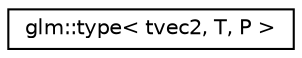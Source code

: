 digraph "Graphical Class Hierarchy"
{
  edge [fontname="Helvetica",fontsize="10",labelfontname="Helvetica",labelfontsize="10"];
  node [fontname="Helvetica",fontsize="10",shape=record];
  rankdir="LR";
  Node1 [label="glm::type\< tvec2, T, P \>",height=0.2,width=0.4,color="black", fillcolor="white", style="filled",URL="$structglm_1_1type_3_01tvec2_00_01T_00_01P_01_4.html"];
}
